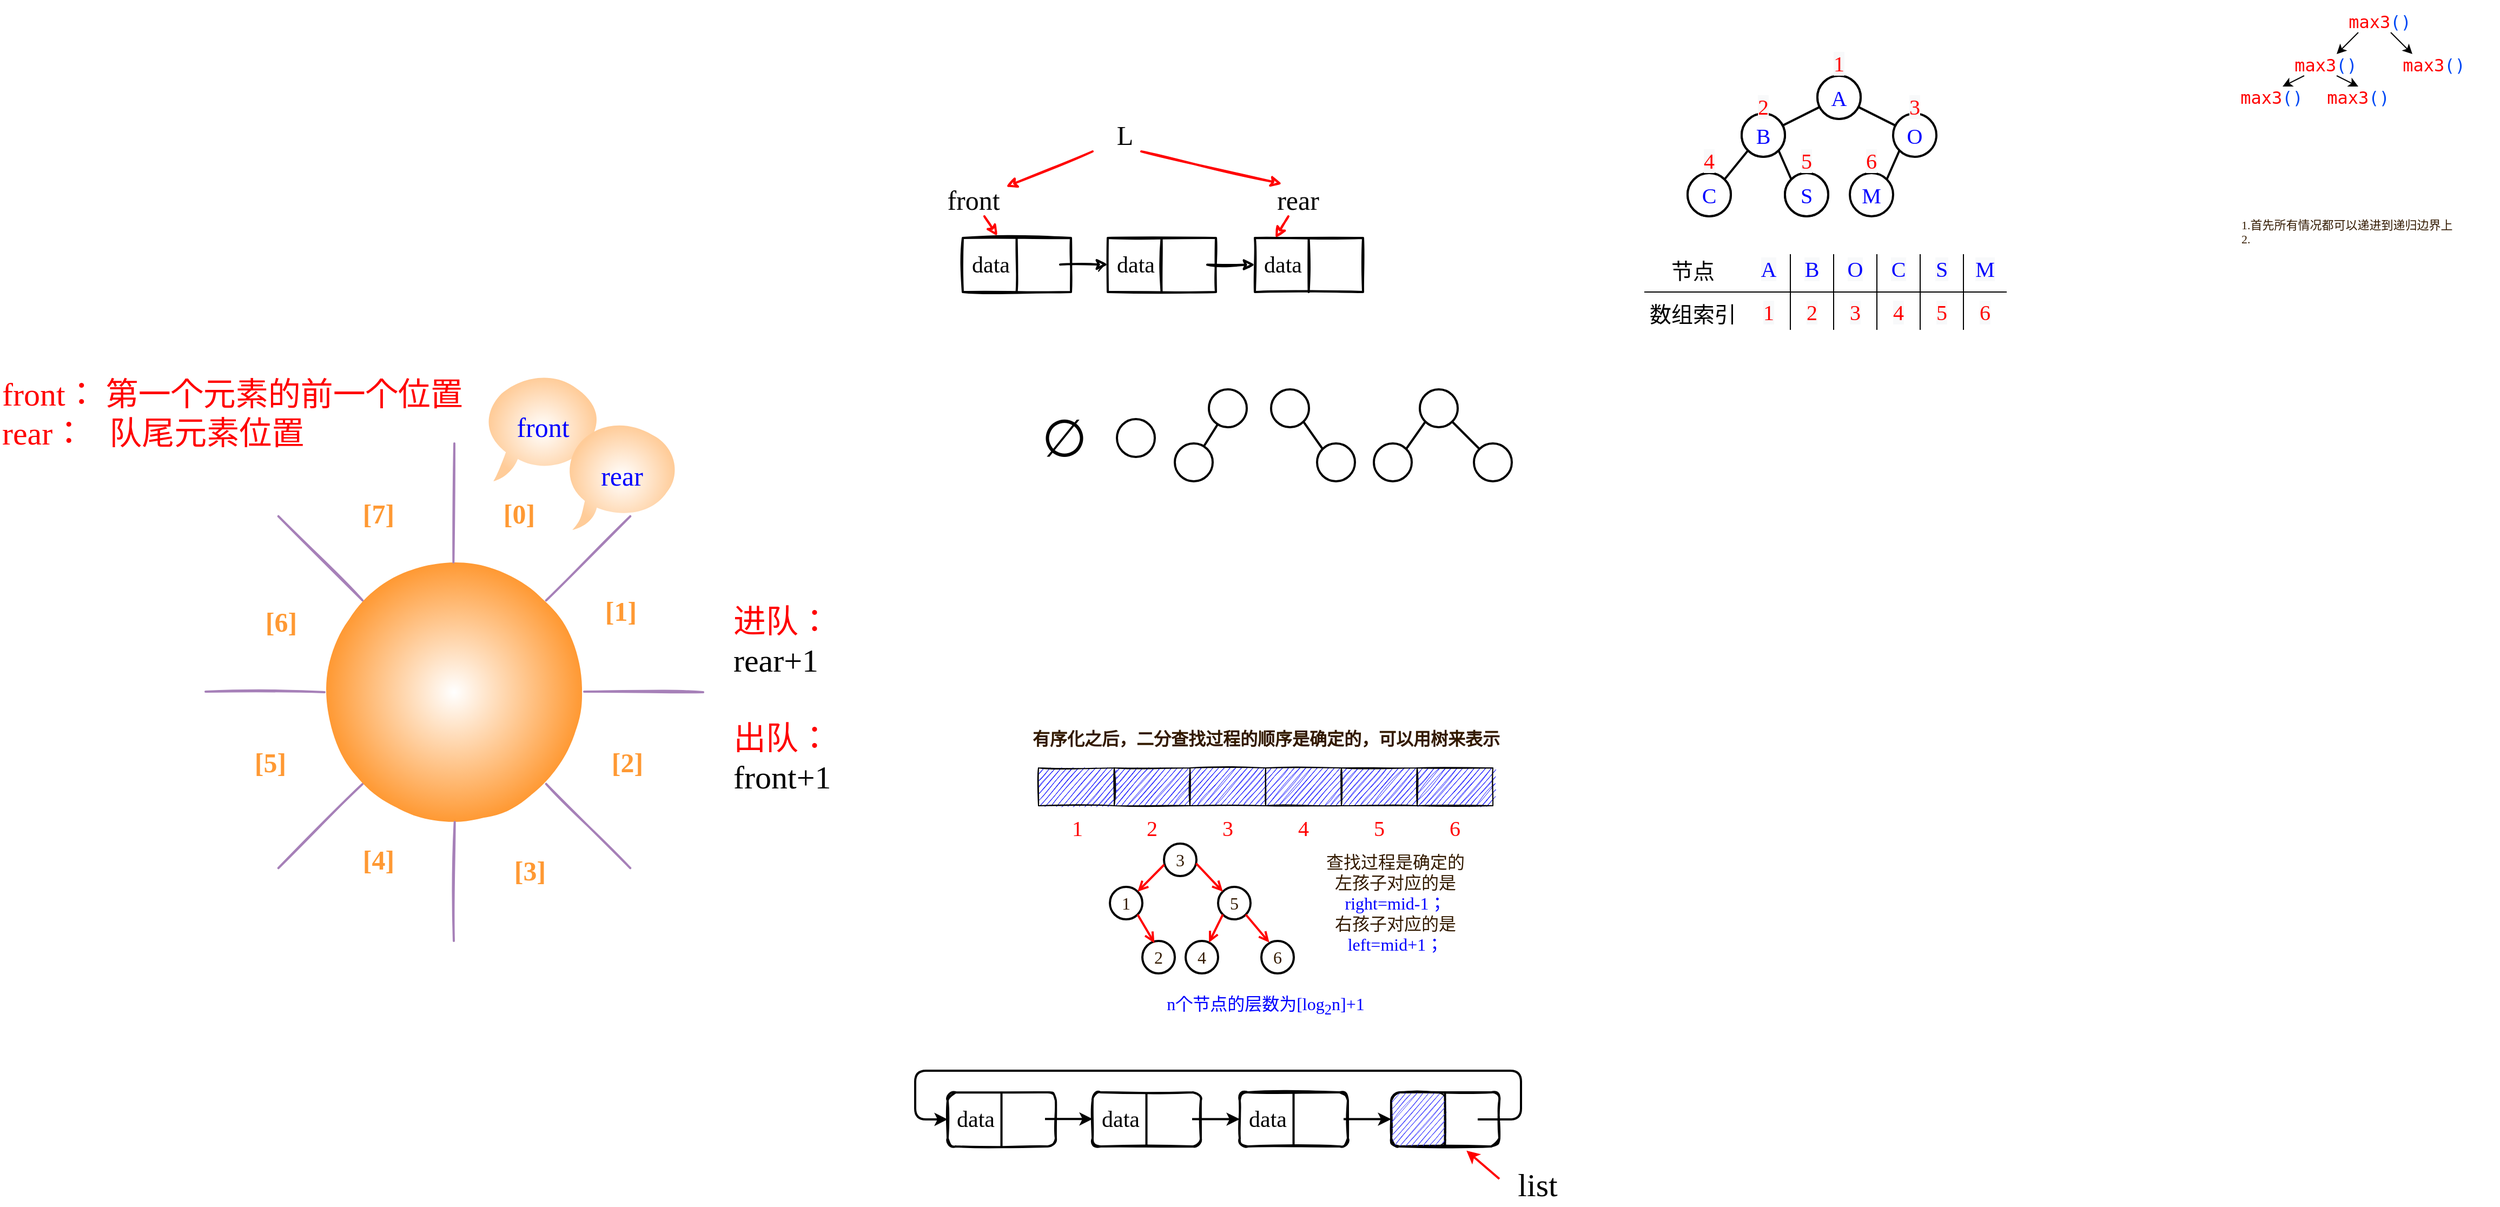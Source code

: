 <mxfile version="15.5.8" type="github">
  <diagram id="8I_mIMfLEamESNXaoSyJ" name="第 1 页">
    <mxGraphModel dx="372" dy="240" grid="1" gridSize="10" guides="1" tooltips="1" connect="1" arrows="1" fold="1" page="1" pageScale="1" pageWidth="3300" pageHeight="4681" math="0" shadow="0">
      <root>
        <mxCell id="0" />
        <mxCell id="1" parent="0" />
        <mxCell id="Zysu6RZLNLSL2eDihiWz-1" value="" style="whiteSpace=wrap;html=1;shadow=0;glass=0;strokeWidth=2;fillColor=none;gradientDirection=south;sketch=1;" parent="1" vertex="1">
          <mxGeometry x="1064" y="290" width="100" height="50" as="geometry" />
        </mxCell>
        <mxCell id="Zysu6RZLNLSL2eDihiWz-2" value="" style="endArrow=none;html=1;edgeStyle=orthogonalEdgeStyle;curved=0;strokeWidth=2;sketch=1;" parent="1" edge="1">
          <mxGeometry width="50" height="50" relative="1" as="geometry">
            <mxPoint x="1113.76" y="340" as="sourcePoint" />
            <mxPoint x="1113.76" y="290" as="targetPoint" />
          </mxGeometry>
        </mxCell>
        <mxCell id="Zysu6RZLNLSL2eDihiWz-3" value="" style="whiteSpace=wrap;html=1;shadow=0;glass=0;strokeWidth=2;fillColor=none;gradientDirection=south;sketch=1;" parent="1" vertex="1">
          <mxGeometry x="1200" y="290" width="100" height="50" as="geometry" />
        </mxCell>
        <mxCell id="Zysu6RZLNLSL2eDihiWz-4" value="" style="endArrow=none;html=1;edgeStyle=orthogonalEdgeStyle;curved=0;strokeWidth=2;sketch=1;" parent="1" edge="1">
          <mxGeometry width="50" height="50" relative="1" as="geometry">
            <mxPoint x="1249.76" y="340" as="sourcePoint" />
            <mxPoint x="1249.76" y="290" as="targetPoint" />
          </mxGeometry>
        </mxCell>
        <mxCell id="Zysu6RZLNLSL2eDihiWz-7" value="" style="whiteSpace=wrap;html=1;shadow=0;glass=0;strokeWidth=2;fillColor=none;gradientDirection=south;sketch=1;" parent="1" vertex="1">
          <mxGeometry x="930" y="290" width="100" height="50" as="geometry" />
        </mxCell>
        <mxCell id="Zysu6RZLNLSL2eDihiWz-8" value="" style="endArrow=none;html=1;edgeStyle=orthogonalEdgeStyle;curved=0;strokeWidth=2;sketch=1;" parent="1" edge="1">
          <mxGeometry width="50" height="50" relative="1" as="geometry">
            <mxPoint x="979.76" y="340" as="sourcePoint" />
            <mxPoint x="979.76" y="290" as="targetPoint" />
          </mxGeometry>
        </mxCell>
        <mxCell id="Zysu6RZLNLSL2eDihiWz-10" value="" style="endArrow=classic;html=1;endFill=1;strokeWidth=2;sketch=1;" parent="1" edge="1">
          <mxGeometry width="50" height="50" relative="1" as="geometry">
            <mxPoint x="1020" y="314.58" as="sourcePoint" />
            <mxPoint x="1064" y="314.58" as="targetPoint" />
          </mxGeometry>
        </mxCell>
        <mxCell id="Zysu6RZLNLSL2eDihiWz-12" value="" style="endArrow=classic;html=1;edgeStyle=orthogonalEdgeStyle;curved=0;endFill=1;strokeWidth=2;sketch=1;" parent="1" edge="1">
          <mxGeometry width="50" height="50" relative="1" as="geometry">
            <mxPoint x="1156" y="314.8" as="sourcePoint" />
            <mxPoint x="1200" y="314.8" as="targetPoint" />
            <Array as="points">
              <mxPoint x="1200" y="314.8" />
            </Array>
          </mxGeometry>
        </mxCell>
        <mxCell id="Zysu6RZLNLSL2eDihiWz-16" value="data" style="text;html=1;strokeColor=none;fillColor=none;align=center;verticalAlign=middle;whiteSpace=wrap;fontFamily=Comic Sans MS;fontSize=21;sketch=1;" parent="1" vertex="1">
          <mxGeometry x="926" y="300" width="60" height="30" as="geometry" />
        </mxCell>
        <mxCell id="Zysu6RZLNLSL2eDihiWz-17" value="data" style="text;html=1;strokeColor=none;fillColor=none;align=center;verticalAlign=middle;whiteSpace=wrap;fontFamily=Comic Sans MS;fontSize=21;sketch=1;" parent="1" vertex="1">
          <mxGeometry x="1060" y="300" width="60" height="30" as="geometry" />
        </mxCell>
        <mxCell id="Zysu6RZLNLSL2eDihiWz-18" value="data" style="text;html=1;strokeColor=none;fillColor=none;align=center;verticalAlign=middle;whiteSpace=wrap;fontFamily=Comic Sans MS;fontSize=21;sketch=1;" parent="1" vertex="1">
          <mxGeometry x="1196" y="300" width="60" height="30" as="geometry" />
        </mxCell>
        <mxCell id="Zysu6RZLNLSL2eDihiWz-19" value="" style="ellipse;whiteSpace=wrap;html=1;aspect=fixed;fillColor=#FFFFFF;strokeColor=none;gradientDirection=radial;sketch=1;" parent="1" vertex="1">
          <mxGeometry x="230" y="480" width="460" height="460" as="geometry" />
        </mxCell>
        <mxCell id="Zysu6RZLNLSL2eDihiWz-20" style="edgeStyle=none;orthogonalLoop=1;jettySize=auto;html=1;exitX=0;exitY=0;exitDx=0;exitDy=0;startArrow=none;startFill=0;endArrow=none;endFill=0;strokeWidth=2;strokeColor=#A680B8;sketch=1;" parent="1" source="Zysu6RZLNLSL2eDihiWz-24" target="Zysu6RZLNLSL2eDihiWz-19" edge="1">
          <mxGeometry relative="1" as="geometry" />
        </mxCell>
        <mxCell id="Zysu6RZLNLSL2eDihiWz-21" style="edgeStyle=none;orthogonalLoop=1;jettySize=auto;html=1;exitX=0;exitY=1;exitDx=0;exitDy=0;startArrow=none;startFill=0;endArrow=none;endFill=0;strokeWidth=2;strokeColor=#A680B8;sketch=1;" parent="1" source="Zysu6RZLNLSL2eDihiWz-24" target="Zysu6RZLNLSL2eDihiWz-19" edge="1">
          <mxGeometry relative="1" as="geometry" />
        </mxCell>
        <mxCell id="Zysu6RZLNLSL2eDihiWz-22" style="edgeStyle=none;orthogonalLoop=1;jettySize=auto;html=1;exitX=1;exitY=0;exitDx=0;exitDy=0;startArrow=none;startFill=0;endArrow=none;endFill=0;strokeWidth=2;strokeColor=#A680B8;sketch=1;" parent="1" source="Zysu6RZLNLSL2eDihiWz-24" target="Zysu6RZLNLSL2eDihiWz-19" edge="1">
          <mxGeometry relative="1" as="geometry" />
        </mxCell>
        <mxCell id="Zysu6RZLNLSL2eDihiWz-23" style="edgeStyle=none;orthogonalLoop=1;jettySize=auto;html=1;exitX=1;exitY=1;exitDx=0;exitDy=0;startArrow=none;startFill=0;endArrow=none;endFill=0;strokeWidth=2;strokeColor=#A680B8;sketch=1;" parent="1" source="Zysu6RZLNLSL2eDihiWz-24" target="Zysu6RZLNLSL2eDihiWz-19" edge="1">
          <mxGeometry relative="1" as="geometry" />
        </mxCell>
        <mxCell id="Zysu6RZLNLSL2eDihiWz-24" value="" style="ellipse;whiteSpace=wrap;html=1;aspect=fixed;gradientDirection=radial;strokeColor=none;gradientColor=#FF9933;sketch=1;" parent="1" vertex="1">
          <mxGeometry x="340" y="590" width="240" height="240" as="geometry" />
        </mxCell>
        <mxCell id="Zysu6RZLNLSL2eDihiWz-25" value="" style="endArrow=none;html=1;entryX=0.5;entryY=0;entryDx=0;entryDy=0;strokeWidth=2;strokeColor=#A680B8;sketch=1;" parent="1" target="Zysu6RZLNLSL2eDihiWz-19" edge="1">
          <mxGeometry width="50" height="50" relative="1" as="geometry">
            <mxPoint x="459.17" y="590" as="sourcePoint" />
            <mxPoint x="459.17" y="520" as="targetPoint" />
          </mxGeometry>
        </mxCell>
        <mxCell id="Zysu6RZLNLSL2eDihiWz-26" value="" style="endArrow=none;html=1;entryX=0.5;entryY=0;entryDx=0;entryDy=0;strokeColor=#A680B8;strokeWidth=2;sketch=1;" parent="1" edge="1">
          <mxGeometry width="50" height="50" relative="1" as="geometry">
            <mxPoint x="459.5" y="940" as="sourcePoint" />
            <mxPoint x="460.33" y="830" as="targetPoint" />
          </mxGeometry>
        </mxCell>
        <mxCell id="Zysu6RZLNLSL2eDihiWz-27" value="" style="endArrow=none;html=1;entryX=0.5;entryY=0;entryDx=0;entryDy=0;exitX=1;exitY=0.5;exitDx=0;exitDy=0;strokeWidth=2;strokeColor=#A680B8;sketch=1;" parent="1" source="Zysu6RZLNLSL2eDihiWz-19" edge="1">
          <mxGeometry width="50" height="50" relative="1" as="geometry">
            <mxPoint x="679.17" y="709.5" as="sourcePoint" />
            <mxPoint x="580.0" y="709.5" as="targetPoint" />
          </mxGeometry>
        </mxCell>
        <mxCell id="Zysu6RZLNLSL2eDihiWz-28" value="" style="endArrow=none;html=1;entryX=0.5;entryY=0;entryDx=0;entryDy=0;exitX=1;exitY=0.5;exitDx=0;exitDy=0;strokeColor=#A680B8;strokeWidth=2;sketch=1;" parent="1" edge="1">
          <mxGeometry width="50" height="50" relative="1" as="geometry">
            <mxPoint x="340" y="710" as="sourcePoint" />
            <mxPoint x="230" y="709.5" as="targetPoint" />
          </mxGeometry>
        </mxCell>
        <mxCell id="Zysu6RZLNLSL2eDihiWz-29" value="[0]" style="text;html=1;strokeColor=none;fillColor=none;align=center;verticalAlign=middle;whiteSpace=wrap;fontSize=25;fontFamily=Comic Sans MS;fontColor=#FF9933;fontStyle=1;horizontal=1;labelBackgroundColor=none;labelBorderColor=none;sketch=1;" parent="1" vertex="1">
          <mxGeometry x="490" y="530" width="60" height="30" as="geometry" />
        </mxCell>
        <mxCell id="Zysu6RZLNLSL2eDihiWz-30" value="[7]" style="text;html=1;strokeColor=none;fillColor=none;align=center;verticalAlign=middle;whiteSpace=wrap;fontSize=25;fontFamily=Comic Sans MS;fontColor=#FF9933;fontStyle=1;horizontal=1;labelBackgroundColor=none;labelBorderColor=none;sketch=1;" parent="1" vertex="1">
          <mxGeometry x="360" y="530" width="60" height="30" as="geometry" />
        </mxCell>
        <mxCell id="Zysu6RZLNLSL2eDihiWz-31" value="[6]" style="text;html=1;strokeColor=none;fillColor=none;align=center;verticalAlign=middle;whiteSpace=wrap;fontSize=25;fontFamily=Comic Sans MS;fontColor=#FF9933;fontStyle=1;horizontal=1;labelBackgroundColor=none;labelBorderColor=none;sketch=1;" parent="1" vertex="1">
          <mxGeometry x="270" y="630" width="60" height="30" as="geometry" />
        </mxCell>
        <mxCell id="Zysu6RZLNLSL2eDihiWz-32" value="[5]" style="text;html=1;strokeColor=none;fillColor=none;align=center;verticalAlign=middle;whiteSpace=wrap;fontSize=25;fontFamily=Comic Sans MS;fontColor=#FF9933;fontStyle=1;horizontal=1;labelBackgroundColor=none;labelBorderColor=none;sketch=1;" parent="1" vertex="1">
          <mxGeometry x="260" y="760" width="60" height="30" as="geometry" />
        </mxCell>
        <mxCell id="Zysu6RZLNLSL2eDihiWz-33" value="[4]" style="text;html=1;strokeColor=none;fillColor=none;align=center;verticalAlign=middle;whiteSpace=wrap;fontSize=25;fontFamily=Comic Sans MS;fontColor=#FF9933;fontStyle=1;horizontal=1;labelBackgroundColor=none;labelBorderColor=none;sketch=1;" parent="1" vertex="1">
          <mxGeometry x="360" y="850" width="60" height="30" as="geometry" />
        </mxCell>
        <mxCell id="Zysu6RZLNLSL2eDihiWz-34" value="[1]" style="text;html=1;strokeColor=none;fillColor=none;align=center;verticalAlign=middle;whiteSpace=wrap;fontSize=25;fontFamily=Comic Sans MS;fontColor=#FF9933;fontStyle=1;horizontal=1;labelBackgroundColor=none;labelBorderColor=none;sketch=1;" parent="1" vertex="1">
          <mxGeometry x="584" y="620" width="60" height="30" as="geometry" />
        </mxCell>
        <mxCell id="Zysu6RZLNLSL2eDihiWz-35" value="[2]" style="text;html=1;strokeColor=none;fillColor=none;align=center;verticalAlign=middle;whiteSpace=wrap;fontSize=25;fontFamily=Comic Sans MS;fontColor=#FF9933;fontStyle=1;horizontal=1;labelBackgroundColor=none;labelBorderColor=none;sketch=1;" parent="1" vertex="1">
          <mxGeometry x="590" y="760" width="60" height="30" as="geometry" />
        </mxCell>
        <mxCell id="Zysu6RZLNLSL2eDihiWz-36" value="[3]" style="text;html=1;strokeColor=none;fillColor=none;align=center;verticalAlign=middle;whiteSpace=wrap;fontSize=25;fontFamily=Comic Sans MS;fontColor=#FF9933;fontStyle=1;horizontal=1;labelBackgroundColor=none;labelBorderColor=none;sketch=1;" parent="1" vertex="1">
          <mxGeometry x="500" y="860" width="60" height="30" as="geometry" />
        </mxCell>
        <mxCell id="Zysu6RZLNLSL2eDihiWz-37" value="front" style="whiteSpace=wrap;html=1;shape=mxgraph.basic.oval_callout;labelBackgroundColor=none;fontFamily=Comic Sans MS;fontSize=25;fontColor=#0000FF;fillColor=default;gradientDirection=radial;verticalAlign=middle;strokeColor=none;gradientColor=#FFCC99;sketch=1;" parent="1" vertex="1">
          <mxGeometry x="487" y="415" width="110" height="100" as="geometry" />
        </mxCell>
        <mxCell id="Zysu6RZLNLSL2eDihiWz-38" value="进队：&lt;br style=&quot;font-size: 30px;&quot;&gt;&lt;font color=&quot;#000000&quot; style=&quot;font-size: 30px;&quot;&gt;rear+1&lt;/font&gt;&lt;br style=&quot;font-size: 30px;&quot;&gt;&lt;br style=&quot;font-size: 30px;&quot;&gt;出队：&lt;br style=&quot;font-size: 30px;&quot;&gt;&lt;font color=&quot;#000000&quot; style=&quot;font-size: 30px;&quot;&gt;front+1&lt;/font&gt;" style="text;html=1;strokeColor=none;fillColor=none;align=left;verticalAlign=top;whiteSpace=wrap;labelBackgroundColor=none;fontFamily=Comic Sans MS;fontSize=30;fontColor=#FF0000;sketch=1;" parent="1" vertex="1">
          <mxGeometry x="716" y="620" width="140" height="210" as="geometry" />
        </mxCell>
        <mxCell id="Zysu6RZLNLSL2eDihiWz-39" value="front： 第一个元素的前一个位置&lt;br&gt;rear：&amp;nbsp; &amp;nbsp;队尾元素位置" style="text;html=1;strokeColor=none;fillColor=none;align=left;verticalAlign=top;whiteSpace=wrap;labelBackgroundColor=none;fontFamily=Comic Sans MS;fontSize=30;fontColor=#FF0000;horizontal=1;sketch=1;" parent="1" vertex="1">
          <mxGeometry x="40" y="410" width="470" height="100" as="geometry" />
        </mxCell>
        <mxCell id="Zysu6RZLNLSL2eDihiWz-40" style="edgeStyle=none;orthogonalLoop=1;jettySize=auto;html=1;exitX=1;exitY=0.5;exitDx=0;exitDy=0;fontFamily=Comic Sans MS;fontSize=30;fontColor=#FF0000;startArrow=none;startFill=0;endArrow=none;endFill=0;strokeColor=#A680B8;strokeWidth=2;sketch=1;" parent="1" source="Zysu6RZLNLSL2eDihiWz-39" target="Zysu6RZLNLSL2eDihiWz-39" edge="1">
          <mxGeometry relative="1" as="geometry" />
        </mxCell>
        <mxCell id="Zysu6RZLNLSL2eDihiWz-41" value="rear" style="whiteSpace=wrap;html=1;shape=mxgraph.basic.oval_callout;labelBackgroundColor=none;fontFamily=Comic Sans MS;fontSize=25;fontColor=#0000FF;fillColor=default;gradientDirection=radial;verticalAlign=middle;strokeColor=none;gradientColor=#FFCC99;sketch=1;" parent="1" vertex="1">
          <mxGeometry x="560" y="460" width="110" height="100" as="geometry" />
        </mxCell>
        <mxCell id="Zysu6RZLNLSL2eDihiWz-42" value="front" style="text;html=1;strokeColor=none;fillColor=none;align=center;verticalAlign=middle;whiteSpace=wrap;fontFamily=Comic Sans MS;fontSize=25;sketch=1;" parent="1" vertex="1">
          <mxGeometry x="910" y="240" width="60" height="30" as="geometry" />
        </mxCell>
        <mxCell id="Zysu6RZLNLSL2eDihiWz-43" value="L" style="text;html=1;strokeColor=none;fillColor=none;align=center;verticalAlign=middle;whiteSpace=wrap;fontFamily=Comic Sans MS;fontSize=25;sketch=1;" parent="1" vertex="1">
          <mxGeometry x="1050" y="180" width="60" height="30" as="geometry" />
        </mxCell>
        <mxCell id="Zysu6RZLNLSL2eDihiWz-46" value="" style="endArrow=classic;html=1;endFill=1;strokeWidth=2;strokeColor=#FF0000;sketch=1;" parent="1" source="Zysu6RZLNLSL2eDihiWz-48" edge="1">
          <mxGeometry width="50" height="50" relative="1" as="geometry">
            <mxPoint x="1233" y="270" as="sourcePoint" />
            <mxPoint x="1219" y="290" as="targetPoint" />
            <Array as="points" />
          </mxGeometry>
        </mxCell>
        <mxCell id="Zysu6RZLNLSL2eDihiWz-47" value="" style="endArrow=classic;html=1;endFill=1;strokeWidth=2;strokeColor=#FF0000;exitX=0;exitY=1;exitDx=0;exitDy=0;sketch=1;" parent="1" source="Zysu6RZLNLSL2eDihiWz-43" target="Zysu6RZLNLSL2eDihiWz-42" edge="1">
          <mxGeometry width="50" height="50" relative="1" as="geometry">
            <mxPoint x="1070" y="210" as="sourcePoint" />
            <mxPoint x="998" y="230" as="targetPoint" />
          </mxGeometry>
        </mxCell>
        <mxCell id="Zysu6RZLNLSL2eDihiWz-48" value="rear" style="text;html=1;strokeColor=none;fillColor=none;align=center;verticalAlign=middle;whiteSpace=wrap;fontFamily=Comic Sans MS;fontSize=25;sketch=1;" parent="1" vertex="1">
          <mxGeometry x="1210" y="240" width="60" height="30" as="geometry" />
        </mxCell>
        <mxCell id="Zysu6RZLNLSL2eDihiWz-49" value="" style="endArrow=classic;html=1;endFill=1;strokeWidth=2;strokeColor=#FF0000;exitX=0.75;exitY=1;exitDx=0;exitDy=0;entryX=0.25;entryY=0;entryDx=0;entryDy=0;sketch=1;" parent="1" source="Zysu6RZLNLSL2eDihiWz-43" target="Zysu6RZLNLSL2eDihiWz-48" edge="1">
          <mxGeometry width="50" height="50" relative="1" as="geometry">
            <mxPoint x="1130" y="189.996" as="sourcePoint" />
            <mxPoint x="1176" y="250" as="targetPoint" />
          </mxGeometry>
        </mxCell>
        <mxCell id="Zysu6RZLNLSL2eDihiWz-50" value="" style="endArrow=classic;html=1;endFill=1;strokeWidth=2;strokeColor=#FF0000;entryX=0.32;entryY=-0.036;entryDx=0;entryDy=0;entryPerimeter=0;sketch=1;" parent="1" source="Zysu6RZLNLSL2eDihiWz-42" target="Zysu6RZLNLSL2eDihiWz-7" edge="1">
          <mxGeometry width="50" height="50" relative="1" as="geometry">
            <mxPoint x="961" y="280" as="sourcePoint" />
            <mxPoint x="973.3" y="297.9" as="targetPoint" />
            <Array as="points" />
          </mxGeometry>
        </mxCell>
        <mxCell id="9BJwpCjlnF0WbDAI3doB-7" value="1" style="text;html=1;strokeColor=none;fillColor=none;align=center;verticalAlign=middle;whiteSpace=wrap;rounded=0;sketch=1;fontSize=20;fontFamily=Comic Sans MS;fontColor=#FF0000;" parent="1" vertex="1">
          <mxGeometry x="1006" y="820" width="60" height="30" as="geometry" />
        </mxCell>
        <mxCell id="9BJwpCjlnF0WbDAI3doB-8" value="2" style="text;html=1;strokeColor=none;fillColor=none;align=center;verticalAlign=middle;whiteSpace=wrap;rounded=0;sketch=1;fontSize=20;fontFamily=Comic Sans MS;fontColor=#FF0000;" parent="1" vertex="1">
          <mxGeometry x="1075" y="820" width="60" height="30" as="geometry" />
        </mxCell>
        <mxCell id="9BJwpCjlnF0WbDAI3doB-9" value="3" style="text;html=1;strokeColor=none;fillColor=none;align=center;verticalAlign=middle;whiteSpace=wrap;rounded=0;sketch=1;fontSize=20;fontFamily=Comic Sans MS;fontColor=#FF0000;" parent="1" vertex="1">
          <mxGeometry x="1145" y="820" width="60" height="30" as="geometry" />
        </mxCell>
        <mxCell id="9BJwpCjlnF0WbDAI3doB-10" value="4" style="text;html=1;strokeColor=none;fillColor=none;align=center;verticalAlign=middle;whiteSpace=wrap;rounded=0;sketch=1;fontSize=20;fontFamily=Comic Sans MS;fontColor=#FF0000;" parent="1" vertex="1">
          <mxGeometry x="1215" y="820" width="60" height="30" as="geometry" />
        </mxCell>
        <mxCell id="9BJwpCjlnF0WbDAI3doB-11" value="5" style="text;html=1;strokeColor=none;fillColor=none;align=center;verticalAlign=middle;whiteSpace=wrap;rounded=0;sketch=1;fontSize=20;fontFamily=Comic Sans MS;fontColor=#FF0000;" parent="1" vertex="1">
          <mxGeometry x="1285" y="820" width="60" height="30" as="geometry" />
        </mxCell>
        <mxCell id="9BJwpCjlnF0WbDAI3doB-12" value="6" style="text;html=1;strokeColor=none;fillColor=none;align=center;verticalAlign=middle;whiteSpace=wrap;rounded=0;sketch=1;fontSize=20;fontFamily=Comic Sans MS;fontColor=#FF0000;" parent="1" vertex="1">
          <mxGeometry x="1355" y="820" width="60" height="30" as="geometry" />
        </mxCell>
        <mxCell id="9BJwpCjlnF0WbDAI3doB-13" value="有序化之后，二分查找过程的顺序是确定的，可以用树来表示" style="text;html=1;strokeColor=none;fillColor=none;align=center;verticalAlign=middle;whiteSpace=wrap;rounded=0;sketch=1;fontFamily=Comic Sans MS;fontSize=16;fontColor=#331A00;labelBackgroundColor=none;fontStyle=1;horizontal=1;" parent="1" vertex="1">
          <mxGeometry x="989.75" y="745" width="440.5" height="15" as="geometry" />
        </mxCell>
        <mxCell id="9BJwpCjlnF0WbDAI3doB-14" value="" style="group" parent="1" vertex="1" connectable="0">
          <mxGeometry x="1000" y="780" width="420" height="35" as="geometry" />
        </mxCell>
        <mxCell id="9BJwpCjlnF0WbDAI3doB-1" value="" style="whiteSpace=wrap;html=1;sketch=1;fillStyle=hachure;fillColor=#0000FF;strokeColor=#000000;" parent="9BJwpCjlnF0WbDAI3doB-14" vertex="1">
          <mxGeometry width="70" height="35" as="geometry" />
        </mxCell>
        <mxCell id="9BJwpCjlnF0WbDAI3doB-2" value="" style="whiteSpace=wrap;html=1;sketch=1;fillStyle=hachure;fillColor=#0000FF;" parent="9BJwpCjlnF0WbDAI3doB-14" vertex="1">
          <mxGeometry x="70" width="70" height="35" as="geometry" />
        </mxCell>
        <mxCell id="9BJwpCjlnF0WbDAI3doB-3" value="" style="whiteSpace=wrap;html=1;sketch=1;fillStyle=hachure;fillColor=#0000FF;" parent="9BJwpCjlnF0WbDAI3doB-14" vertex="1">
          <mxGeometry x="140" width="70" height="35" as="geometry" />
        </mxCell>
        <mxCell id="9BJwpCjlnF0WbDAI3doB-4" value="" style="whiteSpace=wrap;html=1;sketch=1;fillStyle=hachure;fillColor=#0000FF;" parent="9BJwpCjlnF0WbDAI3doB-14" vertex="1">
          <mxGeometry x="210" width="70" height="35" as="geometry" />
        </mxCell>
        <mxCell id="9BJwpCjlnF0WbDAI3doB-5" value="" style="whiteSpace=wrap;html=1;sketch=1;fillStyle=hachure;fillColor=#0000FF;" parent="9BJwpCjlnF0WbDAI3doB-14" vertex="1">
          <mxGeometry x="280" width="70" height="35" as="geometry" />
        </mxCell>
        <mxCell id="9BJwpCjlnF0WbDAI3doB-6" value="" style="whiteSpace=wrap;html=1;sketch=1;fillStyle=hachure;fillColor=#0000FF;" parent="9BJwpCjlnF0WbDAI3doB-14" vertex="1">
          <mxGeometry x="350" width="70" height="35" as="geometry" />
        </mxCell>
        <mxCell id="9BJwpCjlnF0WbDAI3doB-15" value="3" style="ellipse;whiteSpace=wrap;html=1;aspect=fixed;labelBackgroundColor=none;sketch=0;fontFamily=Comic Sans MS;fontSize=16;fontColor=#331A00;strokeColor=#000000;fillColor=none;gradientDirection=south;align=center;strokeWidth=2;fillStyle=hachure;" parent="1" vertex="1">
          <mxGeometry x="1116" y="850" width="30" height="30" as="geometry" />
        </mxCell>
        <mxCell id="9BJwpCjlnF0WbDAI3doB-16" value="1" style="ellipse;whiteSpace=wrap;html=1;aspect=fixed;labelBackgroundColor=none;sketch=0;fontFamily=Comic Sans MS;fontSize=16;fontColor=#331A00;strokeColor=#000000;fillColor=none;gradientDirection=south;align=center;strokeWidth=2;fillStyle=hachure;" parent="1" vertex="1">
          <mxGeometry x="1066" y="890" width="30" height="30" as="geometry" />
        </mxCell>
        <mxCell id="9BJwpCjlnF0WbDAI3doB-17" value="5" style="ellipse;whiteSpace=wrap;html=1;aspect=fixed;labelBackgroundColor=none;sketch=0;fontFamily=Comic Sans MS;fontSize=16;fontColor=#331A00;strokeColor=#000000;fillColor=none;gradientDirection=south;align=center;strokeWidth=2;fillStyle=hachure;" parent="1" vertex="1">
          <mxGeometry x="1166" y="890" width="30" height="30" as="geometry" />
        </mxCell>
        <mxCell id="9BJwpCjlnF0WbDAI3doB-18" value="2" style="ellipse;whiteSpace=wrap;html=1;aspect=fixed;labelBackgroundColor=none;sketch=0;fontFamily=Comic Sans MS;fontSize=16;fontColor=#331A00;strokeColor=#000000;fillColor=none;gradientDirection=south;align=center;strokeWidth=2;fillStyle=hachure;" parent="1" vertex="1">
          <mxGeometry x="1096" y="940" width="30" height="30" as="geometry" />
        </mxCell>
        <mxCell id="9BJwpCjlnF0WbDAI3doB-19" value="6" style="ellipse;whiteSpace=wrap;html=1;aspect=fixed;labelBackgroundColor=none;sketch=0;fontFamily=Comic Sans MS;fontSize=16;fontColor=#331A00;strokeColor=#000000;fillColor=none;gradientDirection=south;align=center;strokeWidth=2;fillStyle=hachure;" parent="1" vertex="1">
          <mxGeometry x="1206" y="940" width="30" height="30" as="geometry" />
        </mxCell>
        <mxCell id="9BJwpCjlnF0WbDAI3doB-20" value="4" style="ellipse;whiteSpace=wrap;html=1;aspect=fixed;labelBackgroundColor=none;sketch=0;fontFamily=Comic Sans MS;fontSize=16;fontColor=#331A00;strokeColor=#000000;fillColor=none;gradientDirection=south;align=center;strokeWidth=2;fillStyle=hachure;" parent="1" vertex="1">
          <mxGeometry x="1136" y="940" width="30" height="30" as="geometry" />
        </mxCell>
        <mxCell id="9BJwpCjlnF0WbDAI3doB-21" value="" style="endArrow=open;html=1;rounded=1;sketch=0;fontFamily=Comic Sans MS;fontSize=16;fontColor=#331A00;endFill=0;exitX=0.006;exitY=0.65;exitDx=0;exitDy=0;entryX=1;entryY=0;entryDx=0;entryDy=0;strokeWidth=2;strokeColor=#FF0000;exitPerimeter=0;" parent="1" source="9BJwpCjlnF0WbDAI3doB-15" target="9BJwpCjlnF0WbDAI3doB-16" edge="1">
          <mxGeometry width="50" height="50" relative="1" as="geometry">
            <mxPoint x="1021" y="860" as="sourcePoint" />
            <mxPoint x="1021" y="900" as="targetPoint" />
          </mxGeometry>
        </mxCell>
        <mxCell id="9BJwpCjlnF0WbDAI3doB-23" value="" style="endArrow=open;html=1;rounded=1;sketch=0;fontFamily=Comic Sans MS;fontSize=16;fontColor=#331A00;endFill=0;entryX=0;entryY=0;entryDx=0;entryDy=0;strokeWidth=2;strokeColor=#FF0000;exitX=0.989;exitY=0.611;exitDx=0;exitDy=0;exitPerimeter=0;" parent="1" source="9BJwpCjlnF0WbDAI3doB-15" target="9BJwpCjlnF0WbDAI3doB-17" edge="1">
          <mxGeometry width="50" height="50" relative="1" as="geometry">
            <mxPoint x="1141" y="865" as="sourcePoint" />
            <mxPoint x="1241.457" y="890.003" as="targetPoint" />
          </mxGeometry>
        </mxCell>
        <mxCell id="9BJwpCjlnF0WbDAI3doB-24" value="" style="endArrow=open;html=1;rounded=1;sketch=0;fontFamily=Comic Sans MS;fontSize=16;fontColor=#331A00;endFill=0;entryX=0.372;entryY=0.067;entryDx=0;entryDy=0;strokeWidth=2;strokeColor=#FF0000;entryPerimeter=0;exitX=1;exitY=1;exitDx=0;exitDy=0;" parent="1" source="9BJwpCjlnF0WbDAI3doB-16" target="9BJwpCjlnF0WbDAI3doB-18" edge="1">
          <mxGeometry width="50" height="50" relative="1" as="geometry">
            <mxPoint x="1136.15" y="890.28" as="sourcePoint" />
            <mxPoint x="1111.607" y="914.393" as="targetPoint" />
          </mxGeometry>
        </mxCell>
        <mxCell id="9BJwpCjlnF0WbDAI3doB-25" value="" style="endArrow=open;html=1;rounded=1;sketch=0;fontFamily=Comic Sans MS;fontSize=16;fontColor=#331A00;endFill=0;exitX=0;exitY=1;exitDx=0;exitDy=0;strokeWidth=2;strokeColor=#FF0000;" parent="1" source="9BJwpCjlnF0WbDAI3doB-17" target="9BJwpCjlnF0WbDAI3doB-20" edge="1">
          <mxGeometry width="50" height="50" relative="1" as="geometry">
            <mxPoint x="1146.15" y="900.28" as="sourcePoint" />
            <mxPoint x="1151" y="930" as="targetPoint" />
          </mxGeometry>
        </mxCell>
        <mxCell id="9BJwpCjlnF0WbDAI3doB-26" value="" style="endArrow=open;html=1;rounded=1;sketch=0;fontFamily=Comic Sans MS;fontSize=16;fontColor=#331A00;endFill=0;exitX=1;exitY=1;exitDx=0;exitDy=0;strokeWidth=2;strokeColor=#FF0000;entryX=0.243;entryY=0.046;entryDx=0;entryDy=0;entryPerimeter=0;" parent="1" source="9BJwpCjlnF0WbDAI3doB-17" target="9BJwpCjlnF0WbDAI3doB-19" edge="1">
          <mxGeometry width="50" height="50" relative="1" as="geometry">
            <mxPoint x="1156.15" y="910.28" as="sourcePoint" />
            <mxPoint x="1211" y="940" as="targetPoint" />
          </mxGeometry>
        </mxCell>
        <mxCell id="9BJwpCjlnF0WbDAI3doB-27" value="查找过程是确定的&lt;br style=&quot;font-size: 16px&quot;&gt;左孩子对应的是&lt;font color=&quot;#0000ff&quot;&gt;right=mid-1；&lt;/font&gt;&lt;br style=&quot;font-size: 16px&quot;&gt;右孩子对应的是&lt;font color=&quot;#0000ff&quot;&gt;left=mid+1；&lt;/font&gt;" style="text;html=1;strokeColor=none;fillColor=none;align=center;verticalAlign=middle;whiteSpace=wrap;rounded=0;labelBackgroundColor=none;sketch=0;fontFamily=Comic Sans MS;fontSize=16;fontColor=#331A00;" parent="1" vertex="1">
          <mxGeometry x="1250" y="845" width="160" height="120" as="geometry" />
        </mxCell>
        <mxCell id="9BJwpCjlnF0WbDAI3doB-28" value="n个节点的层数为[log&lt;sub&gt;2&lt;/sub&gt;n]+1" style="text;html=1;strokeColor=none;fillColor=none;align=center;verticalAlign=middle;whiteSpace=wrap;rounded=0;labelBackgroundColor=none;sketch=0;fontFamily=Comic Sans MS;fontSize=16;fontColor=#0000FF;" parent="1" vertex="1">
          <mxGeometry x="1110" y="980" width="200" height="40" as="geometry" />
        </mxCell>
        <mxCell id="Kg7DQLDmodfQuBdxILWU-1" value="" style="whiteSpace=wrap;html=1;shadow=0;glass=0;strokeWidth=2;fillColor=none;gradientDirection=south;rounded=1;sketch=1;" parent="1" vertex="1">
          <mxGeometry x="1050" y="1080" width="100" height="50" as="geometry" />
        </mxCell>
        <mxCell id="Kg7DQLDmodfQuBdxILWU-2" value="" style="endArrow=none;html=1;rounded=1;sketch=0;edgeStyle=orthogonalEdgeStyle;curved=0;strokeWidth=2;" parent="1" edge="1">
          <mxGeometry width="50" height="50" relative="1" as="geometry">
            <mxPoint x="1099.76" y="1130" as="sourcePoint" />
            <mxPoint x="1099.76" y="1080" as="targetPoint" />
          </mxGeometry>
        </mxCell>
        <mxCell id="Kg7DQLDmodfQuBdxILWU-3" value="" style="whiteSpace=wrap;html=1;shadow=0;glass=0;strokeWidth=2;fillColor=none;gradientDirection=south;rounded=1;sketch=1;" parent="1" vertex="1">
          <mxGeometry x="1186" y="1080" width="100" height="50" as="geometry" />
        </mxCell>
        <mxCell id="Kg7DQLDmodfQuBdxILWU-4" value="" style="endArrow=none;html=1;rounded=1;sketch=0;edgeStyle=orthogonalEdgeStyle;curved=0;strokeWidth=2;" parent="1" edge="1">
          <mxGeometry width="50" height="50" relative="1" as="geometry">
            <mxPoint x="1235.76" y="1130" as="sourcePoint" />
            <mxPoint x="1235.76" y="1080" as="targetPoint" />
          </mxGeometry>
        </mxCell>
        <mxCell id="Kg7DQLDmodfQuBdxILWU-5" value="" style="whiteSpace=wrap;html=1;shadow=0;glass=0;strokeWidth=2;fillColor=none;gradientDirection=south;rounded=1;sketch=1;" parent="1" vertex="1">
          <mxGeometry x="1326" y="1080" width="100" height="50" as="geometry" />
        </mxCell>
        <mxCell id="Kg7DQLDmodfQuBdxILWU-6" value="" style="endArrow=none;html=1;rounded=1;sketch=0;edgeStyle=orthogonalEdgeStyle;curved=0;strokeWidth=2;" parent="1" edge="1">
          <mxGeometry width="50" height="50" relative="1" as="geometry">
            <mxPoint x="1375.76" y="1130" as="sourcePoint" />
            <mxPoint x="1375.76" y="1080" as="targetPoint" />
          </mxGeometry>
        </mxCell>
        <mxCell id="Kg7DQLDmodfQuBdxILWU-7" value="" style="whiteSpace=wrap;html=1;shadow=0;glass=0;strokeWidth=2;fillColor=none;gradientDirection=south;rounded=1;sketch=1;" parent="1" vertex="1">
          <mxGeometry x="916" y="1080" width="100" height="50" as="geometry" />
        </mxCell>
        <mxCell id="Kg7DQLDmodfQuBdxILWU-8" value="" style="endArrow=none;html=1;rounded=1;sketch=0;edgeStyle=orthogonalEdgeStyle;curved=0;strokeWidth=2;" parent="1" edge="1">
          <mxGeometry width="50" height="50" relative="1" as="geometry">
            <mxPoint x="965.76" y="1130" as="sourcePoint" />
            <mxPoint x="965.76" y="1080" as="targetPoint" />
          </mxGeometry>
        </mxCell>
        <mxCell id="Kg7DQLDmodfQuBdxILWU-9" value="" style="rounded=1;whiteSpace=wrap;html=1;sketch=1;fillStyle=hachure;fillColor=#3333FF;" parent="1" vertex="1">
          <mxGeometry x="1326" y="1080" width="50" height="50" as="geometry" />
        </mxCell>
        <mxCell id="Kg7DQLDmodfQuBdxILWU-10" value="" style="endArrow=classic;html=1;rounded=1;sketch=0;edgeStyle=orthogonalEdgeStyle;curved=0;endFill=1;strokeWidth=2;" parent="1" edge="1">
          <mxGeometry width="50" height="50" relative="1" as="geometry">
            <mxPoint x="1006" y="1104.58" as="sourcePoint" />
            <mxPoint x="1050" y="1104.58" as="targetPoint" />
            <Array as="points">
              <mxPoint x="1050" y="1104.58" />
            </Array>
          </mxGeometry>
        </mxCell>
        <mxCell id="Kg7DQLDmodfQuBdxILWU-11" value="" style="endArrow=classic;html=1;rounded=1;sketch=0;edgeStyle=orthogonalEdgeStyle;curved=0;entryX=0;entryY=0.5;entryDx=0;entryDy=0;fontSize=21;strokeWidth=2;" parent="1" target="Kg7DQLDmodfQuBdxILWU-7" edge="1">
          <mxGeometry width="50" height="50" relative="1" as="geometry">
            <mxPoint x="1406" y="1105" as="sourcePoint" />
            <mxPoint x="896" y="1105" as="targetPoint" />
            <Array as="points">
              <mxPoint x="1446" y="1105" />
              <mxPoint x="1446" y="1060" />
              <mxPoint x="886" y="1060" />
              <mxPoint x="886" y="1105" />
            </Array>
          </mxGeometry>
        </mxCell>
        <mxCell id="Kg7DQLDmodfQuBdxILWU-12" value="" style="endArrow=classic;html=1;rounded=1;sketch=0;edgeStyle=orthogonalEdgeStyle;curved=0;endFill=1;strokeWidth=2;" parent="1" edge="1">
          <mxGeometry width="50" height="50" relative="1" as="geometry">
            <mxPoint x="1142" y="1104.8" as="sourcePoint" />
            <mxPoint x="1186" y="1104.8" as="targetPoint" />
            <Array as="points">
              <mxPoint x="1186" y="1104.8" />
            </Array>
          </mxGeometry>
        </mxCell>
        <mxCell id="Kg7DQLDmodfQuBdxILWU-13" value="" style="endArrow=classic;html=1;rounded=1;sketch=0;edgeStyle=orthogonalEdgeStyle;curved=0;endFill=1;strokeWidth=2;" parent="1" edge="1">
          <mxGeometry width="50" height="50" relative="1" as="geometry">
            <mxPoint x="1282" y="1104.8" as="sourcePoint" />
            <mxPoint x="1326" y="1104.8" as="targetPoint" />
            <Array as="points">
              <mxPoint x="1326" y="1104.8" />
            </Array>
          </mxGeometry>
        </mxCell>
        <mxCell id="Kg7DQLDmodfQuBdxILWU-14" value="list" style="text;html=1;align=center;verticalAlign=middle;resizable=0;points=[];autosize=1;strokeColor=none;fillColor=none;fontSize=30;fontFamily=Comic Sans MS;" parent="1" vertex="1">
          <mxGeometry x="1431" y="1145" width="60" height="40" as="geometry" />
        </mxCell>
        <mxCell id="Kg7DQLDmodfQuBdxILWU-15" value="" style="endArrow=classic;html=1;rounded=1;sketch=0;fontFamily=Comic Sans MS;fontSize=35;endFill=1;strokeWidth=2;strokeColor=#FF0000;entryX=0.696;entryY=1.077;entryDx=0;entryDy=0;entryPerimeter=0;" parent="1" target="Kg7DQLDmodfQuBdxILWU-5" edge="1">
          <mxGeometry width="50" height="50" relative="1" as="geometry">
            <mxPoint x="1426" y="1160" as="sourcePoint" />
            <mxPoint x="1406" y="1140" as="targetPoint" />
          </mxGeometry>
        </mxCell>
        <mxCell id="Kg7DQLDmodfQuBdxILWU-16" value="data" style="text;html=1;strokeColor=none;fillColor=none;align=center;verticalAlign=middle;whiteSpace=wrap;rounded=0;sketch=1;fontFamily=Comic Sans MS;fontSize=21;" parent="1" vertex="1">
          <mxGeometry x="912" y="1090" width="60" height="30" as="geometry" />
        </mxCell>
        <mxCell id="Kg7DQLDmodfQuBdxILWU-17" value="data" style="text;html=1;strokeColor=none;fillColor=none;align=center;verticalAlign=middle;whiteSpace=wrap;rounded=0;sketch=1;fontFamily=Comic Sans MS;fontSize=21;" parent="1" vertex="1">
          <mxGeometry x="1046" y="1090" width="60" height="30" as="geometry" />
        </mxCell>
        <mxCell id="Kg7DQLDmodfQuBdxILWU-18" value="data" style="text;html=1;strokeColor=none;fillColor=none;align=center;verticalAlign=middle;whiteSpace=wrap;rounded=0;sketch=1;fontFamily=Comic Sans MS;fontSize=21;" parent="1" vertex="1">
          <mxGeometry x="1182" y="1090" width="60" height="30" as="geometry" />
        </mxCell>
        <mxCell id="UQDr-YrBXV10DUioXXCp-1" value="&lt;font size=&quot;7&quot;&gt;∅&lt;/font&gt;" style="text;html=1;strokeColor=none;fillColor=none;align=center;verticalAlign=middle;whiteSpace=wrap;rounded=0;" parent="1" vertex="1">
          <mxGeometry x="952" y="420" width="144" height="110" as="geometry" />
        </mxCell>
        <mxCell id="UQDr-YrBXV10DUioXXCp-2" value="" style="ellipse;whiteSpace=wrap;html=1;aspect=fixed;strokeWidth=2;" parent="1" vertex="1">
          <mxGeometry x="1072.5" y="457.5" width="35" height="35" as="geometry" />
        </mxCell>
        <mxCell id="UQDr-YrBXV10DUioXXCp-5" value="" style="ellipse;whiteSpace=wrap;html=1;aspect=fixed;strokeWidth=2;" parent="1" vertex="1">
          <mxGeometry x="1157.5" y="430" width="35" height="35" as="geometry" />
        </mxCell>
        <mxCell id="UQDr-YrBXV10DUioXXCp-6" value="" style="ellipse;whiteSpace=wrap;html=1;aspect=fixed;strokeWidth=2;" parent="1" vertex="1">
          <mxGeometry x="1310" y="480" width="35" height="35" as="geometry" />
        </mxCell>
        <mxCell id="UQDr-YrBXV10DUioXXCp-7" value="" style="ellipse;whiteSpace=wrap;html=1;aspect=fixed;strokeWidth=2;" parent="1" vertex="1">
          <mxGeometry x="1352.5" y="430" width="35" height="35" as="geometry" />
        </mxCell>
        <mxCell id="UQDr-YrBXV10DUioXXCp-8" value="" style="ellipse;whiteSpace=wrap;html=1;aspect=fixed;strokeWidth=2;" parent="1" vertex="1">
          <mxGeometry x="1257.5" y="480" width="35" height="35" as="geometry" />
        </mxCell>
        <mxCell id="UQDr-YrBXV10DUioXXCp-9" value="" style="ellipse;whiteSpace=wrap;html=1;aspect=fixed;strokeWidth=2;" parent="1" vertex="1">
          <mxGeometry x="1126" y="480" width="35" height="35" as="geometry" />
        </mxCell>
        <mxCell id="UQDr-YrBXV10DUioXXCp-10" value="" style="ellipse;whiteSpace=wrap;html=1;aspect=fixed;strokeWidth=2;" parent="1" vertex="1">
          <mxGeometry x="1215" y="430" width="35" height="35" as="geometry" />
        </mxCell>
        <mxCell id="UQDr-YrBXV10DUioXXCp-11" value="" style="endArrow=none;html=1;rounded=0;entryX=0.233;entryY=0.924;entryDx=0;entryDy=0;strokeWidth=2;entryPerimeter=0;" parent="1" source="UQDr-YrBXV10DUioXXCp-9" target="UQDr-YrBXV10DUioXXCp-5" edge="1">
          <mxGeometry width="50" height="50" relative="1" as="geometry">
            <mxPoint x="1250" y="580" as="sourcePoint" />
            <mxPoint x="1300" y="530" as="targetPoint" />
          </mxGeometry>
        </mxCell>
        <mxCell id="UQDr-YrBXV10DUioXXCp-12" value="" style="endArrow=none;html=1;rounded=0;strokeWidth=2;entryX=1;entryY=1;entryDx=0;entryDy=0;exitX=0;exitY=0;exitDx=0;exitDy=0;" parent="1" source="UQDr-YrBXV10DUioXXCp-8" target="UQDr-YrBXV10DUioXXCp-10" edge="1">
          <mxGeometry width="50" height="50" relative="1" as="geometry">
            <mxPoint x="1400" y="560" as="sourcePoint" />
            <mxPoint x="1450" y="510" as="targetPoint" />
          </mxGeometry>
        </mxCell>
        <mxCell id="UQDr-YrBXV10DUioXXCp-13" value="" style="ellipse;whiteSpace=wrap;html=1;aspect=fixed;strokeWidth=2;" parent="1" vertex="1">
          <mxGeometry x="1402.5" y="480" width="35" height="35" as="geometry" />
        </mxCell>
        <mxCell id="UQDr-YrBXV10DUioXXCp-14" value="" style="endArrow=none;html=1;rounded=0;entryX=0;entryY=1;entryDx=0;entryDy=0;strokeWidth=2;exitX=1;exitY=0;exitDx=0;exitDy=0;" parent="1" source="UQDr-YrBXV10DUioXXCp-6" target="UQDr-YrBXV10DUioXXCp-7" edge="1">
          <mxGeometry width="50" height="50" relative="1" as="geometry">
            <mxPoint x="1337.501" y="555.14" as="sourcePoint" />
            <mxPoint x="1350.445" y="534.86" as="targetPoint" />
          </mxGeometry>
        </mxCell>
        <mxCell id="UQDr-YrBXV10DUioXXCp-15" value="" style="endArrow=none;html=1;rounded=0;entryX=1;entryY=1;entryDx=0;entryDy=0;strokeWidth=2;exitX=0;exitY=0;exitDx=0;exitDy=0;" parent="1" source="UQDr-YrBXV10DUioXXCp-13" target="UQDr-YrBXV10DUioXXCp-7" edge="1">
          <mxGeometry width="50" height="50" relative="1" as="geometry">
            <mxPoint x="1378.551" y="535.28" as="sourcePoint" />
            <mxPoint x="1391.495" y="515" as="targetPoint" />
          </mxGeometry>
        </mxCell>
        <mxCell id="UQDr-YrBXV10DUioXXCp-25" value="" style="edgeStyle=none;rounded=0;orthogonalLoop=1;jettySize=auto;html=1;strokeWidth=2;endArrow=none;endFill=0;" parent="1" source="UQDr-YrBXV10DUioXXCp-16" target="UQDr-YrBXV10DUioXXCp-17" edge="1">
          <mxGeometry relative="1" as="geometry" />
        </mxCell>
        <mxCell id="UQDr-YrBXV10DUioXXCp-26" value="" style="edgeStyle=none;rounded=0;orthogonalLoop=1;jettySize=auto;html=1;strokeWidth=2;endArrow=none;endFill=0;" parent="1" source="UQDr-YrBXV10DUioXXCp-16" target="UQDr-YrBXV10DUioXXCp-19" edge="1">
          <mxGeometry relative="1" as="geometry" />
        </mxCell>
        <mxCell id="UQDr-YrBXV10DUioXXCp-16" value="1" style="ellipse;whiteSpace=wrap;html=1;aspect=fixed;strokeWidth=2;" parent="1" vertex="1">
          <mxGeometry x="1720" y="140" width="40" height="40" as="geometry" />
        </mxCell>
        <mxCell id="UQDr-YrBXV10DUioXXCp-30" style="edgeStyle=none;rounded=0;orthogonalLoop=1;jettySize=auto;html=1;exitX=0;exitY=1;exitDx=0;exitDy=0;entryX=1;entryY=0;entryDx=0;entryDy=0;strokeWidth=2;endArrow=none;endFill=0;" parent="1" source="UQDr-YrBXV10DUioXXCp-17" target="UQDr-YrBXV10DUioXXCp-18" edge="1">
          <mxGeometry relative="1" as="geometry" />
        </mxCell>
        <mxCell id="UQDr-YrBXV10DUioXXCp-31" style="edgeStyle=none;rounded=0;orthogonalLoop=1;jettySize=auto;html=1;exitX=1;exitY=1;exitDx=0;exitDy=0;entryX=0;entryY=0;entryDx=0;entryDy=0;strokeWidth=2;endArrow=none;endFill=0;" parent="1" source="UQDr-YrBXV10DUioXXCp-17" target="UQDr-YrBXV10DUioXXCp-22" edge="1">
          <mxGeometry relative="1" as="geometry" />
        </mxCell>
        <mxCell id="UQDr-YrBXV10DUioXXCp-17" value="2" style="ellipse;whiteSpace=wrap;html=1;aspect=fixed;strokeWidth=2;" parent="1" vertex="1">
          <mxGeometry x="1650" y="175" width="40" height="40" as="geometry" />
        </mxCell>
        <mxCell id="UQDr-YrBXV10DUioXXCp-18" value="4" style="ellipse;whiteSpace=wrap;html=1;aspect=fixed;strokeWidth=2;" parent="1" vertex="1">
          <mxGeometry x="1600" y="230" width="40" height="40" as="geometry" />
        </mxCell>
        <mxCell id="UQDr-YrBXV10DUioXXCp-32" style="edgeStyle=none;rounded=0;orthogonalLoop=1;jettySize=auto;html=1;exitX=0;exitY=1;exitDx=0;exitDy=0;entryX=1;entryY=0;entryDx=0;entryDy=0;strokeWidth=2;endArrow=none;endFill=0;" parent="1" source="UQDr-YrBXV10DUioXXCp-19" target="UQDr-YrBXV10DUioXXCp-21" edge="1">
          <mxGeometry relative="1" as="geometry" />
        </mxCell>
        <mxCell id="UQDr-YrBXV10DUioXXCp-19" value="O" style="ellipse;whiteSpace=wrap;html=1;aspect=fixed;strokeWidth=2;fontFamily=Comic Sans MS;fontSize=20;fontColor=#0000FF;" parent="1" vertex="1">
          <mxGeometry x="1790" y="175" width="40" height="40" as="geometry" />
        </mxCell>
        <mxCell id="UQDr-YrBXV10DUioXXCp-21" value="M" style="ellipse;whiteSpace=wrap;html=1;aspect=fixed;strokeWidth=2;fontFamily=Comic Sans MS;fontSize=20;fontColor=#0000FF;" parent="1" vertex="1">
          <mxGeometry x="1750" y="230" width="40" height="40" as="geometry" />
        </mxCell>
        <mxCell id="UQDr-YrBXV10DUioXXCp-22" value="5" style="ellipse;whiteSpace=wrap;html=1;aspect=fixed;strokeWidth=2;" parent="1" vertex="1">
          <mxGeometry x="1690" y="230" width="40" height="40" as="geometry" />
        </mxCell>
        <mxCell id="UQDr-YrBXV10DUioXXCp-38" value="A" style="ellipse;whiteSpace=wrap;html=1;aspect=fixed;strokeWidth=2;fontFamily=Comic Sans MS;fontSize=20;fontColor=#0000FF;" parent="1" vertex="1">
          <mxGeometry x="1720" y="140" width="40" height="40" as="geometry" />
        </mxCell>
        <mxCell id="UQDr-YrBXV10DUioXXCp-39" value="B" style="ellipse;whiteSpace=wrap;html=1;aspect=fixed;strokeWidth=2;fontFamily=Comic Sans MS;fontSize=20;fontColor=#0000FF;" parent="1" vertex="1">
          <mxGeometry x="1650" y="175" width="40" height="40" as="geometry" />
        </mxCell>
        <mxCell id="UQDr-YrBXV10DUioXXCp-40" value="C" style="ellipse;whiteSpace=wrap;html=1;aspect=fixed;strokeWidth=2;fontFamily=Comic Sans MS;fontSize=20;fontColor=#0000FF;" parent="1" vertex="1">
          <mxGeometry x="1600" y="230" width="40" height="40" as="geometry" />
        </mxCell>
        <mxCell id="UQDr-YrBXV10DUioXXCp-41" value="S" style="ellipse;whiteSpace=wrap;html=1;aspect=fixed;strokeWidth=2;fontFamily=Comic Sans MS;fontSize=20;fontColor=#0000FF;" parent="1" vertex="1">
          <mxGeometry x="1690" y="230" width="40" height="40" as="geometry" />
        </mxCell>
        <mxCell id="UQDr-YrBXV10DUioXXCp-43" value="&lt;span style=&quot;font-family: &amp;quot;comic sans ms&amp;quot;; font-size: 20px; font-style: normal; font-weight: 400; letter-spacing: normal; text-indent: 0px; text-transform: none; word-spacing: 0px; background-color: rgb(248, 249, 250); display: inline; float: none;&quot;&gt;1&lt;/span&gt;" style="text;whiteSpace=wrap;html=1;fontSize=20;fontFamily=Comic Sans MS;fontColor=#FF0000;align=center;" parent="1" vertex="1">
          <mxGeometry x="1720" y="110" width="40" height="40" as="geometry" />
        </mxCell>
        <mxCell id="UQDr-YrBXV10DUioXXCp-44" value="&lt;span style=&quot;font-family: &amp;#34;comic sans ms&amp;#34; ; font-size: 20px ; font-style: normal ; font-weight: 400 ; letter-spacing: normal ; text-indent: 0px ; text-transform: none ; word-spacing: 0px ; background-color: rgb(248 , 249 , 250) ; display: inline ; float: none&quot;&gt;2&lt;/span&gt;" style="text;whiteSpace=wrap;html=1;fontSize=20;fontFamily=Comic Sans MS;fontColor=#FF0000;align=center;" parent="1" vertex="1">
          <mxGeometry x="1650" y="150" width="40" height="40" as="geometry" />
        </mxCell>
        <mxCell id="UQDr-YrBXV10DUioXXCp-45" value="&lt;span style=&quot;font-family: &amp;#34;comic sans ms&amp;#34; ; font-size: 20px ; font-style: normal ; font-weight: 400 ; letter-spacing: normal ; text-indent: 0px ; text-transform: none ; word-spacing: 0px ; background-color: rgb(248 , 249 , 250) ; display: inline ; float: none&quot;&gt;3&lt;/span&gt;" style="text;whiteSpace=wrap;html=1;fontSize=20;fontFamily=Comic Sans MS;fontColor=#FF0000;align=center;" parent="1" vertex="1">
          <mxGeometry x="1790" y="150" width="40" height="40" as="geometry" />
        </mxCell>
        <mxCell id="UQDr-YrBXV10DUioXXCp-46" value="&lt;span style=&quot;font-family: &amp;#34;comic sans ms&amp;#34; ; font-size: 20px ; font-style: normal ; font-weight: 400 ; letter-spacing: normal ; text-indent: 0px ; text-transform: none ; word-spacing: 0px ; background-color: rgb(248 , 249 , 250) ; display: inline ; float: none&quot;&gt;6&lt;/span&gt;" style="text;whiteSpace=wrap;html=1;fontSize=20;fontFamily=Comic Sans MS;fontColor=#FF0000;align=center;" parent="1" vertex="1">
          <mxGeometry x="1750" y="200" width="40" height="40" as="geometry" />
        </mxCell>
        <mxCell id="UQDr-YrBXV10DUioXXCp-47" value="&lt;span style=&quot;font-family: &amp;#34;comic sans ms&amp;#34; ; font-size: 20px ; font-style: normal ; font-weight: 400 ; letter-spacing: normal ; text-indent: 0px ; text-transform: none ; word-spacing: 0px ; background-color: rgb(248 , 249 , 250) ; display: inline ; float: none&quot;&gt;5&lt;/span&gt;" style="text;whiteSpace=wrap;html=1;fontSize=20;fontFamily=Comic Sans MS;fontColor=#FF0000;align=center;" parent="1" vertex="1">
          <mxGeometry x="1690" y="200" width="40" height="40" as="geometry" />
        </mxCell>
        <mxCell id="UQDr-YrBXV10DUioXXCp-48" value="&lt;span style=&quot;font-family: &amp;#34;comic sans ms&amp;#34; ; font-size: 20px ; font-style: normal ; font-weight: 400 ; letter-spacing: normal ; text-indent: 0px ; text-transform: none ; word-spacing: 0px ; background-color: rgb(248 , 249 , 250) ; display: inline ; float: none&quot;&gt;4&lt;/span&gt;" style="text;whiteSpace=wrap;html=1;fontSize=20;fontFamily=Comic Sans MS;fontColor=#FF0000;align=center;" parent="1" vertex="1">
          <mxGeometry x="1600" y="200" width="40" height="40" as="geometry" />
        </mxCell>
        <mxCell id="UQDr-YrBXV10DUioXXCp-49" value="&lt;span style=&quot;color: rgb(0, 0, 255); font-family: &amp;quot;comic sans ms&amp;quot;; font-size: 20px; font-style: normal; font-weight: 400; letter-spacing: normal; text-indent: 0px; text-transform: none; word-spacing: 0px; background-color: rgb(248, 249, 250); display: inline; float: none;&quot;&gt;A&lt;/span&gt;" style="text;whiteSpace=wrap;html=1;fontSize=20;fontFamily=Comic Sans MS;fontColor=#FF0000;align=center;" parent="1" vertex="1">
          <mxGeometry x="1655" y="300" width="40" height="40" as="geometry" />
        </mxCell>
        <mxCell id="UQDr-YrBXV10DUioXXCp-50" value="&lt;span style=&quot;color: rgb(0 , 0 , 255) ; font-family: &amp;#34;comic sans ms&amp;#34; ; font-size: 20px ; font-style: normal ; font-weight: 400 ; letter-spacing: normal ; text-indent: 0px ; text-transform: none ; word-spacing: 0px ; background-color: rgb(248 , 249 , 250) ; display: inline ; float: none&quot;&gt;C&lt;/span&gt;" style="text;whiteSpace=wrap;html=1;fontSize=20;fontFamily=Comic Sans MS;fontColor=#FF0000;align=center;" parent="1" vertex="1">
          <mxGeometry x="1775" y="300" width="40" height="40" as="geometry" />
        </mxCell>
        <mxCell id="UQDr-YrBXV10DUioXXCp-51" value="&lt;span style=&quot;color: rgb(0 , 0 , 255) ; font-family: &amp;#34;comic sans ms&amp;#34; ; font-size: 20px ; font-style: normal ; font-weight: 400 ; letter-spacing: normal ; text-indent: 0px ; text-transform: none ; word-spacing: 0px ; background-color: rgb(248 , 249 , 250) ; display: inline ; float: none&quot;&gt;M&lt;/span&gt;" style="text;whiteSpace=wrap;html=1;fontSize=20;fontFamily=Comic Sans MS;fontColor=#FF0000;align=center;" parent="1" vertex="1">
          <mxGeometry x="1855" y="300" width="40" height="40" as="geometry" />
        </mxCell>
        <mxCell id="UQDr-YrBXV10DUioXXCp-52" value="&lt;span style=&quot;color: rgb(0 , 0 , 255) ; font-family: &amp;#34;comic sans ms&amp;#34; ; font-size: 20px ; font-style: normal ; font-weight: 400 ; letter-spacing: normal ; text-indent: 0px ; text-transform: none ; word-spacing: 0px ; background-color: rgb(248 , 249 , 250) ; display: inline ; float: none&quot;&gt;S&lt;/span&gt;" style="text;whiteSpace=wrap;html=1;fontSize=20;fontFamily=Comic Sans MS;fontColor=#FF0000;align=center;" parent="1" vertex="1">
          <mxGeometry x="1815" y="300" width="40" height="40" as="geometry" />
        </mxCell>
        <mxCell id="UQDr-YrBXV10DUioXXCp-53" value="&lt;span style=&quot;color: rgb(0 , 0 , 255) ; font-family: &amp;#34;comic sans ms&amp;#34; ; font-size: 20px ; font-style: normal ; font-weight: 400 ; letter-spacing: normal ; text-indent: 0px ; text-transform: none ; word-spacing: 0px ; background-color: rgb(248 , 249 , 250) ; display: inline ; float: none&quot;&gt;B&lt;/span&gt;" style="text;whiteSpace=wrap;html=1;fontSize=20;fontFamily=Comic Sans MS;fontColor=#FF0000;align=center;" parent="1" vertex="1">
          <mxGeometry x="1695" y="300" width="40" height="40" as="geometry" />
        </mxCell>
        <mxCell id="UQDr-YrBXV10DUioXXCp-54" value="&lt;span style=&quot;color: rgb(0 , 0 , 255) ; font-family: &amp;#34;comic sans ms&amp;#34; ; font-size: 20px ; font-style: normal ; font-weight: 400 ; letter-spacing: normal ; text-indent: 0px ; text-transform: none ; word-spacing: 0px ; background-color: rgb(248 , 249 , 250) ; display: inline ; float: none&quot;&gt;O&lt;/span&gt;" style="text;whiteSpace=wrap;html=1;fontSize=20;fontFamily=Comic Sans MS;fontColor=#FF0000;align=center;" parent="1" vertex="1">
          <mxGeometry x="1735" y="300" width="40" height="40" as="geometry" />
        </mxCell>
        <mxCell id="UQDr-YrBXV10DUioXXCp-56" value="&lt;span style=&quot;font-family: &amp;quot;comic sans ms&amp;quot;; font-size: 20px; font-style: normal; font-weight: 400; letter-spacing: normal; text-indent: 0px; text-transform: none; word-spacing: 0px; background-color: rgb(248, 249, 250); display: inline; float: none;&quot;&gt;1&lt;/span&gt;" style="text;whiteSpace=wrap;html=1;fontSize=20;fontFamily=Comic Sans MS;fontColor=#FF0000;align=center;" parent="1" vertex="1">
          <mxGeometry x="1655" y="340" width="40" height="40" as="geometry" />
        </mxCell>
        <mxCell id="UQDr-YrBXV10DUioXXCp-57" value="&lt;span style=&quot;font-family: &amp;#34;comic sans ms&amp;#34; ; font-size: 20px ; font-style: normal ; font-weight: 400 ; letter-spacing: normal ; text-indent: 0px ; text-transform: none ; word-spacing: 0px ; background-color: rgb(248 , 249 , 250) ; display: inline ; float: none&quot;&gt;5&lt;/span&gt;" style="text;whiteSpace=wrap;html=1;fontSize=20;fontFamily=Comic Sans MS;fontColor=#FF0000;align=center;" parent="1" vertex="1">
          <mxGeometry x="1815" y="340" width="40" height="40" as="geometry" />
        </mxCell>
        <mxCell id="UQDr-YrBXV10DUioXXCp-58" value="&lt;span style=&quot;font-family: &amp;#34;comic sans ms&amp;#34; ; font-size: 20px ; font-style: normal ; font-weight: 400 ; letter-spacing: normal ; text-indent: 0px ; text-transform: none ; word-spacing: 0px ; background-color: rgb(248 , 249 , 250) ; display: inline ; float: none&quot;&gt;4&lt;/span&gt;" style="text;whiteSpace=wrap;html=1;fontSize=20;fontFamily=Comic Sans MS;fontColor=#FF0000;align=center;" parent="1" vertex="1">
          <mxGeometry x="1775" y="340" width="40" height="40" as="geometry" />
        </mxCell>
        <mxCell id="UQDr-YrBXV10DUioXXCp-59" value="&lt;span style=&quot;font-family: &amp;#34;comic sans ms&amp;#34; ; font-size: 20px ; font-style: normal ; font-weight: 400 ; letter-spacing: normal ; text-indent: 0px ; text-transform: none ; word-spacing: 0px ; background-color: rgb(248 , 249 , 250) ; display: inline ; float: none&quot;&gt;2&lt;/span&gt;" style="text;whiteSpace=wrap;html=1;fontSize=20;fontFamily=Comic Sans MS;fontColor=#FF0000;align=center;" parent="1" vertex="1">
          <mxGeometry x="1695" y="340" width="40" height="40" as="geometry" />
        </mxCell>
        <mxCell id="UQDr-YrBXV10DUioXXCp-60" value="&lt;span style=&quot;font-family: &amp;#34;comic sans ms&amp;#34; ; font-size: 20px ; font-style: normal ; font-weight: 400 ; letter-spacing: normal ; text-indent: 0px ; text-transform: none ; word-spacing: 0px ; background-color: rgb(248 , 249 , 250) ; display: inline ; float: none&quot;&gt;3&lt;/span&gt;" style="text;whiteSpace=wrap;html=1;fontSize=20;fontFamily=Comic Sans MS;fontColor=#FF0000;align=center;" parent="1" vertex="1">
          <mxGeometry x="1735" y="340" width="40" height="40" as="geometry" />
        </mxCell>
        <mxCell id="UQDr-YrBXV10DUioXXCp-61" value="&lt;span style=&quot;font-family: &amp;#34;comic sans ms&amp;#34; ; font-size: 20px ; font-style: normal ; font-weight: 400 ; letter-spacing: normal ; text-indent: 0px ; text-transform: none ; word-spacing: 0px ; background-color: rgb(248 , 249 , 250) ; display: inline ; float: none&quot;&gt;6&lt;/span&gt;" style="text;whiteSpace=wrap;html=1;fontSize=20;fontFamily=Comic Sans MS;fontColor=#FF0000;align=center;" parent="1" vertex="1">
          <mxGeometry x="1855" y="340" width="40" height="40" as="geometry" />
        </mxCell>
        <mxCell id="UQDr-YrBXV10DUioXXCp-62" value="节点" style="text;html=1;strokeColor=none;fillColor=none;align=center;verticalAlign=middle;whiteSpace=wrap;rounded=0;fontFamily=Comic Sans MS;fontSize=20;fontColor=#000000;" parent="1" vertex="1">
          <mxGeometry x="1575" y="305" width="60" height="30" as="geometry" />
        </mxCell>
        <mxCell id="UQDr-YrBXV10DUioXXCp-63" value="数组索引" style="text;html=1;strokeColor=none;fillColor=none;align=center;verticalAlign=middle;whiteSpace=wrap;rounded=0;fontFamily=Comic Sans MS;fontSize=20;fontColor=#000000;" parent="1" vertex="1">
          <mxGeometry x="1560" y="345" width="90" height="30" as="geometry" />
        </mxCell>
        <mxCell id="UQDr-YrBXV10DUioXXCp-64" value="" style="endArrow=none;html=1;rounded=0;fontFamily=Comic Sans MS;fontSize=20;fontColor=#000000;strokeWidth=1;entryX=1;entryY=0;entryDx=0;entryDy=0;" parent="1" target="UQDr-YrBXV10DUioXXCp-61" edge="1">
          <mxGeometry width="50" height="50" relative="1" as="geometry">
            <mxPoint x="1560" y="340" as="sourcePoint" />
            <mxPoint x="1670" y="340" as="targetPoint" />
          </mxGeometry>
        </mxCell>
        <mxCell id="UQDr-YrBXV10DUioXXCp-66" value="" style="endArrow=none;html=1;rounded=0;fontFamily=Comic Sans MS;fontSize=20;fontColor=#000000;strokeWidth=1;" parent="1" edge="1">
          <mxGeometry width="50" height="50" relative="1" as="geometry">
            <mxPoint x="1695" y="375" as="sourcePoint" />
            <mxPoint x="1695" y="305" as="targetPoint" />
          </mxGeometry>
        </mxCell>
        <mxCell id="UQDr-YrBXV10DUioXXCp-68" value="" style="endArrow=none;html=1;rounded=0;fontFamily=Comic Sans MS;fontSize=20;fontColor=#000000;strokeWidth=1;" parent="1" edge="1">
          <mxGeometry width="50" height="50" relative="1" as="geometry">
            <mxPoint x="1735" y="375" as="sourcePoint" />
            <mxPoint x="1735" y="305" as="targetPoint" />
          </mxGeometry>
        </mxCell>
        <mxCell id="UQDr-YrBXV10DUioXXCp-69" value="" style="endArrow=none;html=1;rounded=0;fontFamily=Comic Sans MS;fontSize=20;fontColor=#000000;strokeWidth=1;" parent="1" edge="1">
          <mxGeometry width="50" height="50" relative="1" as="geometry">
            <mxPoint x="1775" y="375" as="sourcePoint" />
            <mxPoint x="1775" y="305" as="targetPoint" />
          </mxGeometry>
        </mxCell>
        <mxCell id="UQDr-YrBXV10DUioXXCp-70" value="" style="endArrow=none;html=1;rounded=0;fontFamily=Comic Sans MS;fontSize=20;fontColor=#000000;strokeWidth=1;" parent="1" edge="1">
          <mxGeometry width="50" height="50" relative="1" as="geometry">
            <mxPoint x="1815" y="375" as="sourcePoint" />
            <mxPoint x="1815" y="305" as="targetPoint" />
          </mxGeometry>
        </mxCell>
        <mxCell id="UQDr-YrBXV10DUioXXCp-71" value="" style="endArrow=none;html=1;rounded=0;fontFamily=Comic Sans MS;fontSize=20;fontColor=#000000;strokeWidth=1;" parent="1" edge="1">
          <mxGeometry width="50" height="50" relative="1" as="geometry">
            <mxPoint x="1855" y="375" as="sourcePoint" />
            <mxPoint x="1855" y="305" as="targetPoint" />
          </mxGeometry>
        </mxCell>
        <mxCell id="ZDme3YNwaVk9fuCSzRly-1" value="&lt;span class=&quot;token function&quot; style=&quot;box-sizing: border-box ; font-size: 16px ; font-family: &amp;#34;source code pro&amp;#34; , &amp;#34;dejavu sans mono&amp;#34; , &amp;#34;ubuntu mono&amp;#34; , &amp;#34;anonymous pro&amp;#34; , &amp;#34;droid sans mono&amp;#34; , &amp;#34;menlo&amp;#34; , &amp;#34;monaco&amp;#34; , &amp;#34;consolas&amp;#34; , &amp;#34;inconsolata&amp;#34; , &amp;#34;courier&amp;#34; , monospace , &amp;#34;pingfang sc&amp;#34; , &amp;#34;microsoft yahei&amp;#34; , sans-serif ; font-stretch: normal ; line-height: normal&quot;&gt;max3&lt;/span&gt;&lt;font color=&quot;#0049f5&quot;&gt;&lt;span class=&quot;token punctuation&quot; style=&quot;box-sizing: border-box ; font-size: 16px ; font-family: &amp;#34;source code pro&amp;#34; , &amp;#34;dejavu sans mono&amp;#34; , &amp;#34;ubuntu mono&amp;#34; , &amp;#34;anonymous pro&amp;#34; , &amp;#34;droid sans mono&amp;#34; , &amp;#34;menlo&amp;#34; , &amp;#34;monaco&amp;#34; , &amp;#34;consolas&amp;#34; , &amp;#34;inconsolata&amp;#34; , &amp;#34;courier&amp;#34; , monospace , &amp;#34;pingfang sc&amp;#34; , &amp;#34;microsoft yahei&amp;#34; , sans-serif ; font-stretch: normal ; line-height: normal&quot;&gt;(&lt;/span&gt;&lt;span class=&quot;token punctuation&quot; style=&quot;box-sizing: border-box ; font-size: 16px ; font-family: &amp;#34;source code pro&amp;#34; , &amp;#34;dejavu sans mono&amp;#34; , &amp;#34;ubuntu mono&amp;#34; , &amp;#34;anonymous pro&amp;#34; , &amp;#34;droid sans mono&amp;#34; , &amp;#34;menlo&amp;#34; , &amp;#34;monaco&amp;#34; , &amp;#34;consolas&amp;#34; , &amp;#34;inconsolata&amp;#34; , &amp;#34;courier&amp;#34; , monospace , &amp;#34;pingfang sc&amp;#34; , &amp;#34;microsoft yahei&amp;#34; , sans-serif ; font-stretch: normal ; line-height: normal&quot;&gt;)&lt;/span&gt;&lt;/font&gt;" style="text;html=1;strokeColor=none;fillColor=none;align=center;verticalAlign=middle;whiteSpace=wrap;rounded=0;fontSize=16;fontColor=#FF0000;" vertex="1" parent="1">
          <mxGeometry x="2210" y="70" width="60" height="40" as="geometry" />
        </mxCell>
        <mxCell id="ZDme3YNwaVk9fuCSzRly-3" value="&lt;span class=&quot;token function&quot; style=&quot;box-sizing: border-box ; font-size: 16px ; font-family: &amp;#34;source code pro&amp;#34; , &amp;#34;dejavu sans mono&amp;#34; , &amp;#34;ubuntu mono&amp;#34; , &amp;#34;anonymous pro&amp;#34; , &amp;#34;droid sans mono&amp;#34; , &amp;#34;menlo&amp;#34; , &amp;#34;monaco&amp;#34; , &amp;#34;consolas&amp;#34; , &amp;#34;inconsolata&amp;#34; , &amp;#34;courier&amp;#34; , monospace , &amp;#34;pingfang sc&amp;#34; , &amp;#34;microsoft yahei&amp;#34; , sans-serif ; font-stretch: normal ; line-height: normal&quot;&gt;max3&lt;/span&gt;&lt;font color=&quot;#0049f5&quot;&gt;&lt;span class=&quot;token punctuation&quot; style=&quot;box-sizing: border-box ; font-size: 16px ; font-family: &amp;#34;source code pro&amp;#34; , &amp;#34;dejavu sans mono&amp;#34; , &amp;#34;ubuntu mono&amp;#34; , &amp;#34;anonymous pro&amp;#34; , &amp;#34;droid sans mono&amp;#34; , &amp;#34;menlo&amp;#34; , &amp;#34;monaco&amp;#34; , &amp;#34;consolas&amp;#34; , &amp;#34;inconsolata&amp;#34; , &amp;#34;courier&amp;#34; , monospace , &amp;#34;pingfang sc&amp;#34; , &amp;#34;microsoft yahei&amp;#34; , sans-serif ; font-stretch: normal ; line-height: normal&quot;&gt;(&lt;/span&gt;&lt;span class=&quot;token punctuation&quot; style=&quot;box-sizing: border-box ; font-size: 16px ; font-family: &amp;#34;source code pro&amp;#34; , &amp;#34;dejavu sans mono&amp;#34; , &amp;#34;ubuntu mono&amp;#34; , &amp;#34;anonymous pro&amp;#34; , &amp;#34;droid sans mono&amp;#34; , &amp;#34;menlo&amp;#34; , &amp;#34;monaco&amp;#34; , &amp;#34;consolas&amp;#34; , &amp;#34;inconsolata&amp;#34; , &amp;#34;courier&amp;#34; , monospace , &amp;#34;pingfang sc&amp;#34; , &amp;#34;microsoft yahei&amp;#34; , sans-serif ; font-stretch: normal ; line-height: normal&quot;&gt;)&lt;/span&gt;&lt;/font&gt;" style="text;html=1;strokeColor=none;fillColor=none;align=center;verticalAlign=middle;whiteSpace=wrap;rounded=0;fontSize=16;fontColor=#FF0000;" vertex="1" parent="1">
          <mxGeometry x="2190" y="140" width="60" height="40" as="geometry" />
        </mxCell>
        <mxCell id="ZDme3YNwaVk9fuCSzRly-4" value="&lt;span class=&quot;token function&quot; style=&quot;box-sizing: border-box ; font-size: 16px ; font-family: &amp;#34;source code pro&amp;#34; , &amp;#34;dejavu sans mono&amp;#34; , &amp;#34;ubuntu mono&amp;#34; , &amp;#34;anonymous pro&amp;#34; , &amp;#34;droid sans mono&amp;#34; , &amp;#34;menlo&amp;#34; , &amp;#34;monaco&amp;#34; , &amp;#34;consolas&amp;#34; , &amp;#34;inconsolata&amp;#34; , &amp;#34;courier&amp;#34; , monospace , &amp;#34;pingfang sc&amp;#34; , &amp;#34;microsoft yahei&amp;#34; , sans-serif ; font-stretch: normal ; line-height: normal&quot;&gt;max3&lt;/span&gt;&lt;font color=&quot;#0049f5&quot;&gt;&lt;span class=&quot;token punctuation&quot; style=&quot;box-sizing: border-box ; font-size: 16px ; font-family: &amp;#34;source code pro&amp;#34; , &amp;#34;dejavu sans mono&amp;#34; , &amp;#34;ubuntu mono&amp;#34; , &amp;#34;anonymous pro&amp;#34; , &amp;#34;droid sans mono&amp;#34; , &amp;#34;menlo&amp;#34; , &amp;#34;monaco&amp;#34; , &amp;#34;consolas&amp;#34; , &amp;#34;inconsolata&amp;#34; , &amp;#34;courier&amp;#34; , monospace , &amp;#34;pingfang sc&amp;#34; , &amp;#34;microsoft yahei&amp;#34; , sans-serif ; font-stretch: normal ; line-height: normal&quot;&gt;(&lt;/span&gt;&lt;span class=&quot;token punctuation&quot; style=&quot;box-sizing: border-box ; font-size: 16px ; font-family: &amp;#34;source code pro&amp;#34; , &amp;#34;dejavu sans mono&amp;#34; , &amp;#34;ubuntu mono&amp;#34; , &amp;#34;anonymous pro&amp;#34; , &amp;#34;droid sans mono&amp;#34; , &amp;#34;menlo&amp;#34; , &amp;#34;monaco&amp;#34; , &amp;#34;consolas&amp;#34; , &amp;#34;inconsolata&amp;#34; , &amp;#34;courier&amp;#34; , monospace , &amp;#34;pingfang sc&amp;#34; , &amp;#34;microsoft yahei&amp;#34; , sans-serif ; font-stretch: normal ; line-height: normal&quot;&gt;)&lt;/span&gt;&lt;/font&gt;" style="text;html=1;strokeColor=none;fillColor=none;align=center;verticalAlign=middle;whiteSpace=wrap;rounded=0;fontSize=16;fontColor=#FF0000;" vertex="1" parent="1">
          <mxGeometry x="2160" y="110" width="60" height="40" as="geometry" />
        </mxCell>
        <mxCell id="ZDme3YNwaVk9fuCSzRly-5" value="&lt;span class=&quot;token function&quot; style=&quot;box-sizing: border-box ; font-size: 16px ; font-family: &amp;#34;source code pro&amp;#34; , &amp;#34;dejavu sans mono&amp;#34; , &amp;#34;ubuntu mono&amp;#34; , &amp;#34;anonymous pro&amp;#34; , &amp;#34;droid sans mono&amp;#34; , &amp;#34;menlo&amp;#34; , &amp;#34;monaco&amp;#34; , &amp;#34;consolas&amp;#34; , &amp;#34;inconsolata&amp;#34; , &amp;#34;courier&amp;#34; , monospace , &amp;#34;pingfang sc&amp;#34; , &amp;#34;microsoft yahei&amp;#34; , sans-serif ; font-stretch: normal ; line-height: normal&quot;&gt;max3&lt;/span&gt;&lt;font color=&quot;#0049f5&quot;&gt;&lt;span class=&quot;token punctuation&quot; style=&quot;box-sizing: border-box ; font-size: 16px ; font-family: &amp;#34;source code pro&amp;#34; , &amp;#34;dejavu sans mono&amp;#34; , &amp;#34;ubuntu mono&amp;#34; , &amp;#34;anonymous pro&amp;#34; , &amp;#34;droid sans mono&amp;#34; , &amp;#34;menlo&amp;#34; , &amp;#34;monaco&amp;#34; , &amp;#34;consolas&amp;#34; , &amp;#34;inconsolata&amp;#34; , &amp;#34;courier&amp;#34; , monospace , &amp;#34;pingfang sc&amp;#34; , &amp;#34;microsoft yahei&amp;#34; , sans-serif ; font-stretch: normal ; line-height: normal&quot;&gt;(&lt;/span&gt;&lt;span class=&quot;token punctuation&quot; style=&quot;box-sizing: border-box ; font-size: 16px ; font-family: &amp;#34;source code pro&amp;#34; , &amp;#34;dejavu sans mono&amp;#34; , &amp;#34;ubuntu mono&amp;#34; , &amp;#34;anonymous pro&amp;#34; , &amp;#34;droid sans mono&amp;#34; , &amp;#34;menlo&amp;#34; , &amp;#34;monaco&amp;#34; , &amp;#34;consolas&amp;#34; , &amp;#34;inconsolata&amp;#34; , &amp;#34;courier&amp;#34; , monospace , &amp;#34;pingfang sc&amp;#34; , &amp;#34;microsoft yahei&amp;#34; , sans-serif ; font-stretch: normal ; line-height: normal&quot;&gt;)&lt;/span&gt;&lt;/font&gt;" style="text;html=1;strokeColor=none;fillColor=none;align=center;verticalAlign=middle;whiteSpace=wrap;rounded=0;fontSize=16;fontColor=#FF0000;" vertex="1" parent="1">
          <mxGeometry x="2260" y="110" width="60" height="40" as="geometry" />
        </mxCell>
        <mxCell id="ZDme3YNwaVk9fuCSzRly-6" value="&lt;span class=&quot;token function&quot; style=&quot;box-sizing: border-box ; font-size: 16px ; font-family: &amp;#34;source code pro&amp;#34; , &amp;#34;dejavu sans mono&amp;#34; , &amp;#34;ubuntu mono&amp;#34; , &amp;#34;anonymous pro&amp;#34; , &amp;#34;droid sans mono&amp;#34; , &amp;#34;menlo&amp;#34; , &amp;#34;monaco&amp;#34; , &amp;#34;consolas&amp;#34; , &amp;#34;inconsolata&amp;#34; , &amp;#34;courier&amp;#34; , monospace , &amp;#34;pingfang sc&amp;#34; , &amp;#34;microsoft yahei&amp;#34; , sans-serif ; font-stretch: normal ; line-height: normal&quot;&gt;max3&lt;/span&gt;&lt;font color=&quot;#0049f5&quot;&gt;&lt;span class=&quot;token punctuation&quot; style=&quot;box-sizing: border-box ; font-size: 16px ; font-family: &amp;#34;source code pro&amp;#34; , &amp;#34;dejavu sans mono&amp;#34; , &amp;#34;ubuntu mono&amp;#34; , &amp;#34;anonymous pro&amp;#34; , &amp;#34;droid sans mono&amp;#34; , &amp;#34;menlo&amp;#34; , &amp;#34;monaco&amp;#34; , &amp;#34;consolas&amp;#34; , &amp;#34;inconsolata&amp;#34; , &amp;#34;courier&amp;#34; , monospace , &amp;#34;pingfang sc&amp;#34; , &amp;#34;microsoft yahei&amp;#34; , sans-serif ; font-stretch: normal ; line-height: normal&quot;&gt;(&lt;/span&gt;&lt;span class=&quot;token punctuation&quot; style=&quot;box-sizing: border-box ; font-size: 16px ; font-family: &amp;#34;source code pro&amp;#34; , &amp;#34;dejavu sans mono&amp;#34; , &amp;#34;ubuntu mono&amp;#34; , &amp;#34;anonymous pro&amp;#34; , &amp;#34;droid sans mono&amp;#34; , &amp;#34;menlo&amp;#34; , &amp;#34;monaco&amp;#34; , &amp;#34;consolas&amp;#34; , &amp;#34;inconsolata&amp;#34; , &amp;#34;courier&amp;#34; , monospace , &amp;#34;pingfang sc&amp;#34; , &amp;#34;microsoft yahei&amp;#34; , sans-serif ; font-stretch: normal ; line-height: normal&quot;&gt;)&lt;/span&gt;&lt;/font&gt;" style="text;html=1;strokeColor=none;fillColor=none;align=center;verticalAlign=middle;whiteSpace=wrap;rounded=0;fontSize=16;fontColor=#FF0000;" vertex="1" parent="1">
          <mxGeometry x="2110" y="140" width="60" height="40" as="geometry" />
        </mxCell>
        <mxCell id="ZDme3YNwaVk9fuCSzRly-7" value="" style="endArrow=classic;html=1;rounded=0;fontSize=16;fontColor=#0049F5;exitX=1;exitY=0;exitDx=0;exitDy=0;entryX=0.667;entryY=0.25;entryDx=0;entryDy=0;entryPerimeter=0;jumpSize=0;" edge="1" parent="1" source="ZDme3YNwaVk9fuCSzRly-6" target="ZDme3YNwaVk9fuCSzRly-6">
          <mxGeometry width="50" height="50" relative="1" as="geometry">
            <mxPoint x="2080" y="120" as="sourcePoint" />
            <mxPoint x="2140" y="120" as="targetPoint" />
          </mxGeometry>
        </mxCell>
        <mxCell id="ZDme3YNwaVk9fuCSzRly-8" value="" style="endArrow=classic;html=1;rounded=0;fontSize=16;fontColor=#0049F5;exitX=1;exitY=0;exitDx=0;exitDy=0;entryX=0.667;entryY=0.25;entryDx=0;entryDy=0;entryPerimeter=0;jumpSize=0;" edge="1" parent="1" target="ZDme3YNwaVk9fuCSzRly-4">
          <mxGeometry width="50" height="50" relative="1" as="geometry">
            <mxPoint x="2220" y="100" as="sourcePoint" />
            <mxPoint x="2200.02" y="110" as="targetPoint" />
          </mxGeometry>
        </mxCell>
        <mxCell id="ZDme3YNwaVk9fuCSzRly-9" value="" style="endArrow=classic;html=1;rounded=0;fontSize=16;fontColor=#0049F5;entryX=0.667;entryY=0.25;entryDx=0;entryDy=0;entryPerimeter=0;jumpSize=0;exitX=0.667;exitY=0.75;exitDx=0;exitDy=0;exitPerimeter=0;" edge="1" parent="1" source="ZDme3YNwaVk9fuCSzRly-1">
          <mxGeometry width="50" height="50" relative="1" as="geometry">
            <mxPoint x="2289.98" y="110" as="sourcePoint" />
            <mxPoint x="2270" y="120" as="targetPoint" />
          </mxGeometry>
        </mxCell>
        <mxCell id="ZDme3YNwaVk9fuCSzRly-10" value="" style="endArrow=classic;html=1;rounded=0;fontSize=16;fontColor=#0049F5;exitX=0.667;exitY=0.75;exitDx=0;exitDy=0;entryX=1;entryY=1;entryDx=0;entryDy=0;jumpSize=0;exitPerimeter=0;" edge="1" parent="1" source="ZDme3YNwaVk9fuCSzRly-4" target="ZDme3YNwaVk9fuCSzRly-4">
          <mxGeometry width="50" height="50" relative="1" as="geometry">
            <mxPoint x="2200" y="170" as="sourcePoint" />
            <mxPoint x="2180.02" y="180" as="targetPoint" />
          </mxGeometry>
        </mxCell>
        <mxCell id="ZDme3YNwaVk9fuCSzRly-11" value="&lt;font style=&quot;font-size: 11px&quot;&gt;1.首先所有情况都可以递进到递归边界上&lt;br&gt;2.&lt;br&gt;&lt;/font&gt;" style="text;html=1;strokeColor=none;fillColor=none;align=left;verticalAlign=top;whiteSpace=wrap;rounded=0;fontSize=5;fontColor=#331A00;fontFamily=Comic Sans MS;sketch=0;shadow=0;glass=0;fontStyle=0" vertex="1" parent="1">
          <mxGeometry x="2110" y="265" width="240" height="40" as="geometry" />
        </mxCell>
      </root>
    </mxGraphModel>
  </diagram>
</mxfile>
